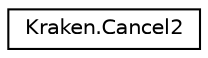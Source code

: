 digraph "Graphical Class Hierarchy"
{
 // LATEX_PDF_SIZE
  edge [fontname="Helvetica",fontsize="10",labelfontname="Helvetica",labelfontsize="10"];
  node [fontname="Helvetica",fontsize="10",shape=record];
  rankdir="LR";
  Node0 [label="Kraken.Cancel2",height=0.2,width=0.4,color="black", fillcolor="white", style="filled",URL="$class_kraken_1_1_cancel2.html",tooltip=" "];
}

